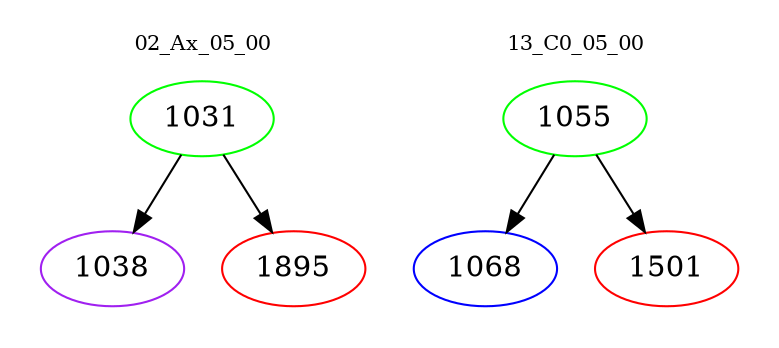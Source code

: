 digraph{
subgraph cluster_0 {
color = white
label = "02_Ax_05_00";
fontsize=10;
T0_1031 [label="1031", color="green"]
T0_1031 -> T0_1038 [color="black"]
T0_1038 [label="1038", color="purple"]
T0_1031 -> T0_1895 [color="black"]
T0_1895 [label="1895", color="red"]
}
subgraph cluster_1 {
color = white
label = "13_C0_05_00";
fontsize=10;
T1_1055 [label="1055", color="green"]
T1_1055 -> T1_1068 [color="black"]
T1_1068 [label="1068", color="blue"]
T1_1055 -> T1_1501 [color="black"]
T1_1501 [label="1501", color="red"]
}
}
